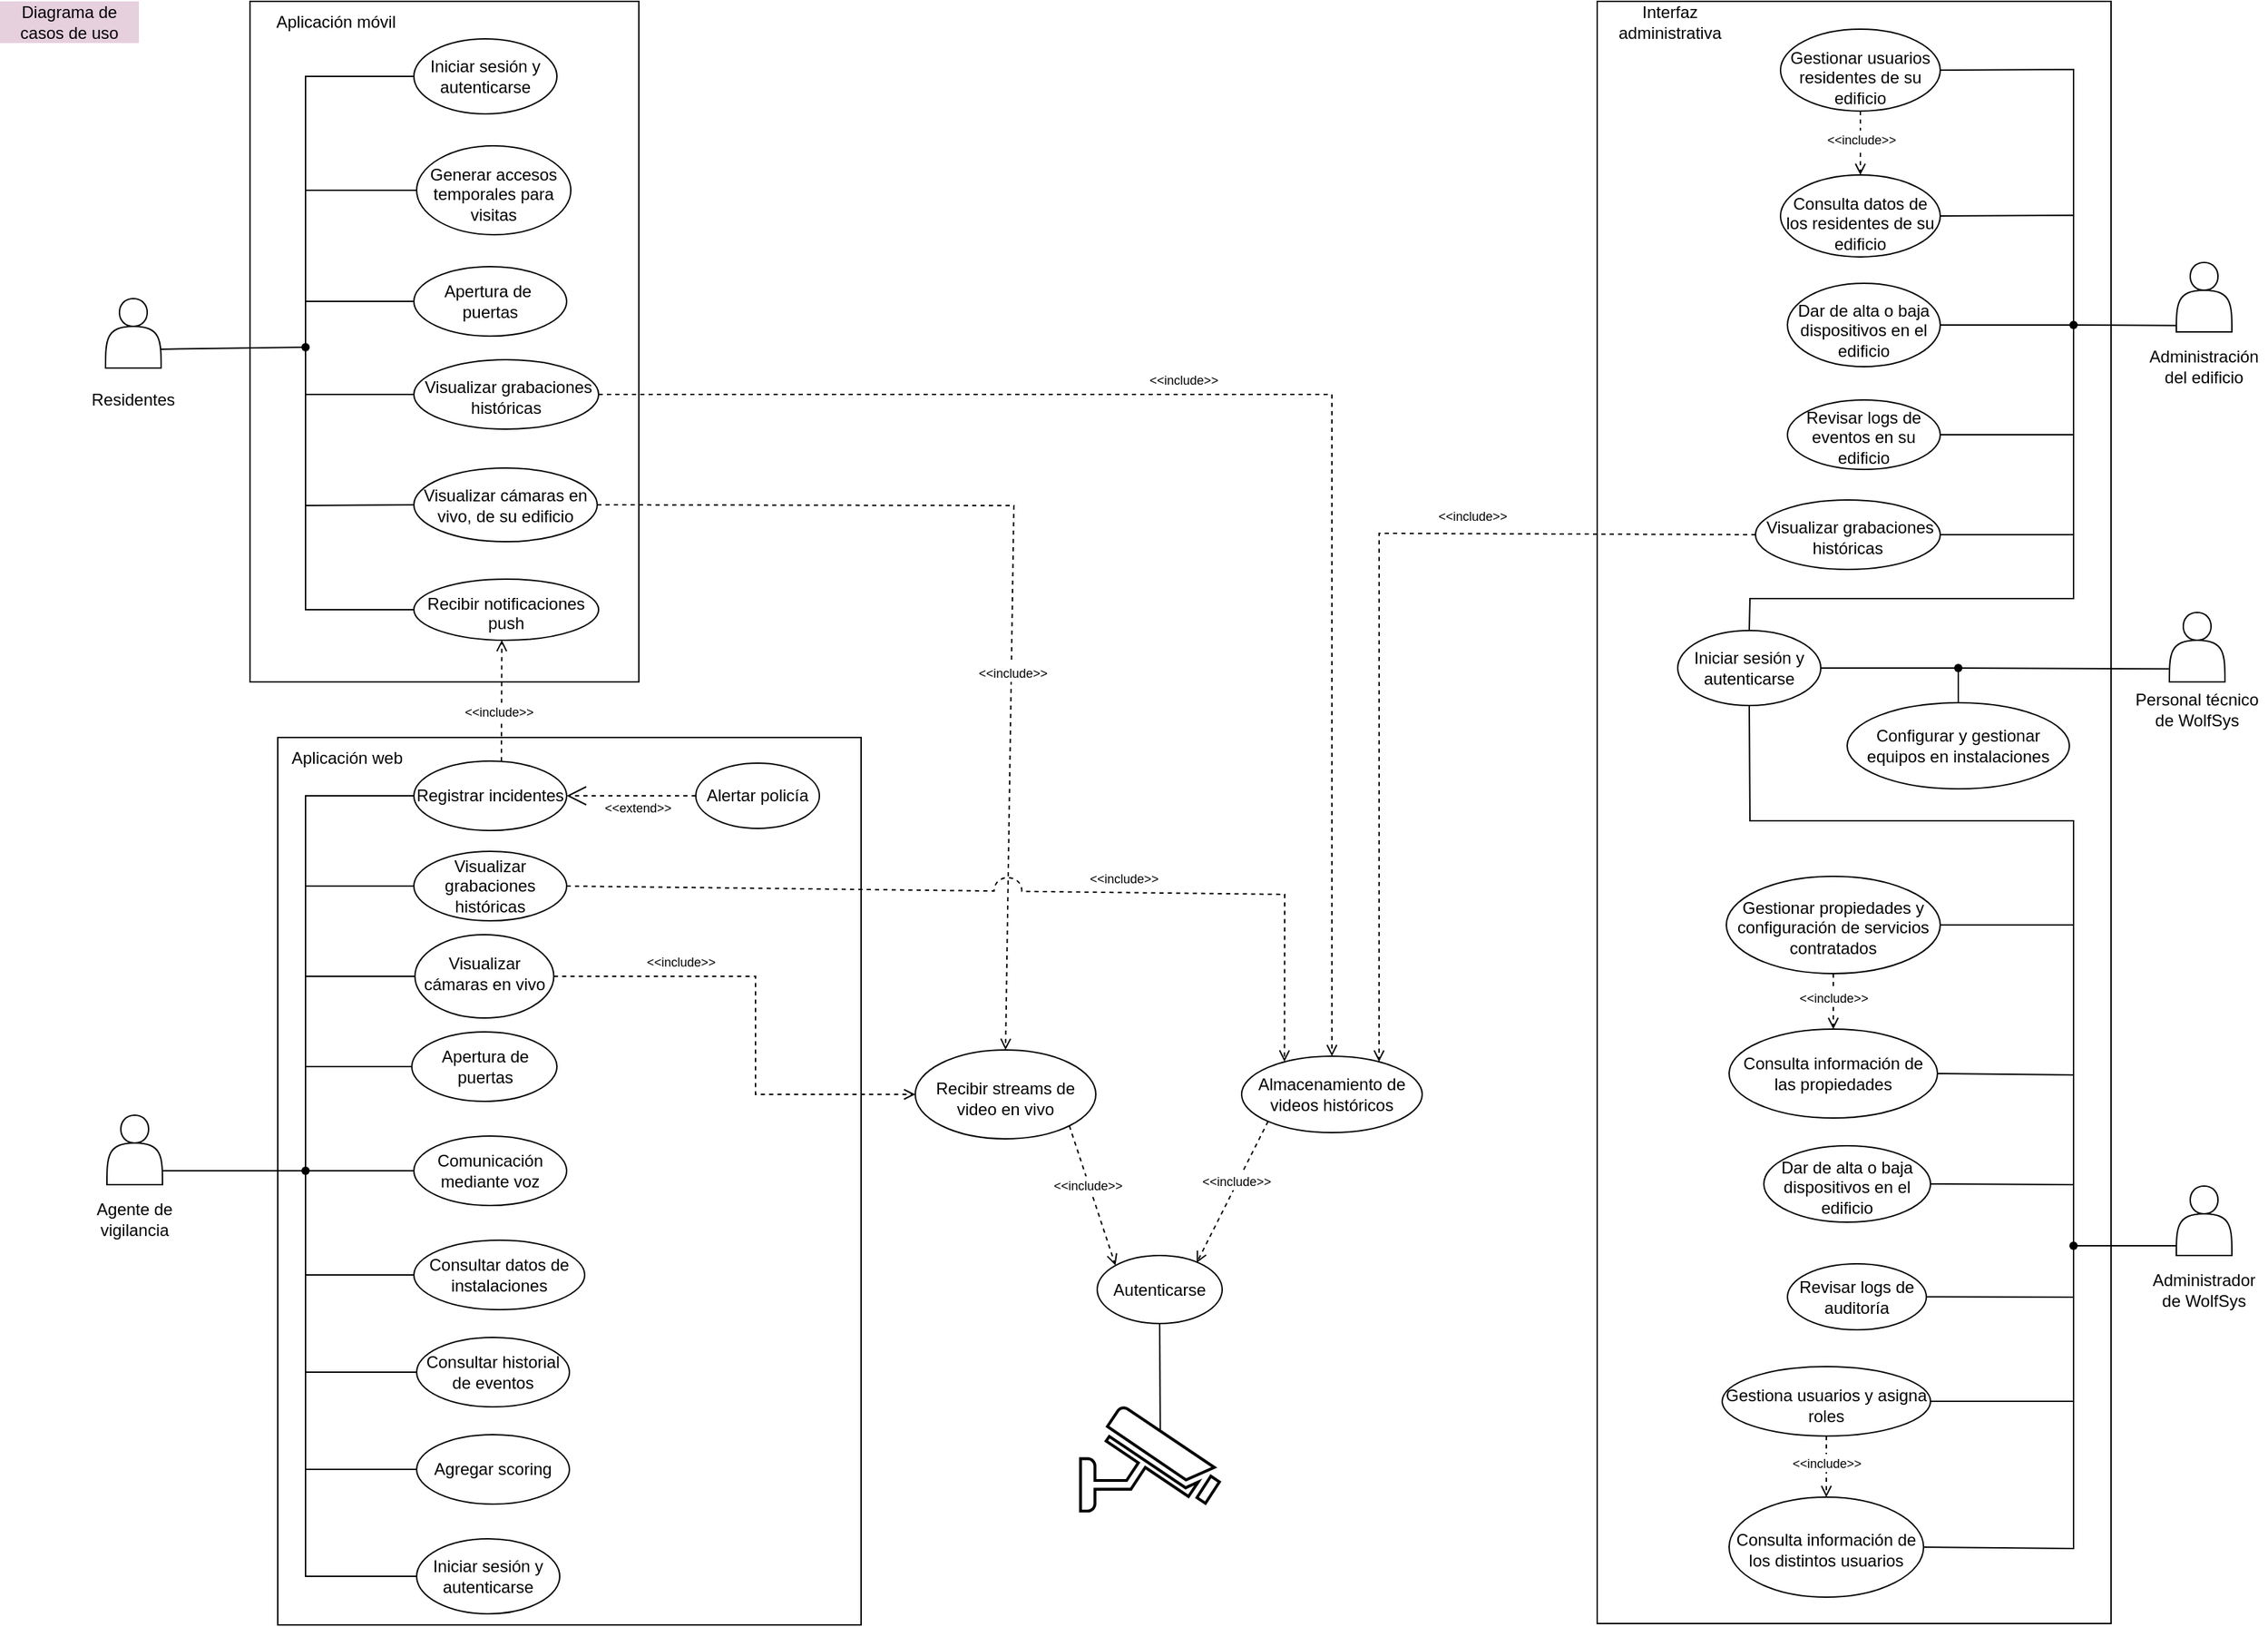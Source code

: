 <mxfile version="27.1.4">
  <diagram id="4iUrGiDWm0vwghRZuXir" name="Página-2">
    <mxGraphModel dx="1895" dy="1105" grid="1" gridSize="10" guides="1" tooltips="1" connect="1" arrows="1" fold="1" page="1" pageScale="1" pageWidth="827" pageHeight="1169" math="0" shadow="0">
      <root>
        <mxCell id="0" />
        <mxCell id="1" parent="0" />
        <mxCell id="lQxWWNtqG4bDfmxigFCw-110" value="" style="group" parent="1" vertex="1" connectable="0">
          <mxGeometry x="190" width="280" height="490" as="geometry" />
        </mxCell>
        <mxCell id="lQxWWNtqG4bDfmxigFCw-108" value="" style="rounded=0;whiteSpace=wrap;html=1;fillColor=none;" parent="lQxWWNtqG4bDfmxigFCw-110" vertex="1">
          <mxGeometry width="280" height="490" as="geometry" />
        </mxCell>
        <mxCell id="lQxWWNtqG4bDfmxigFCw-109" value="Aplicación móvil" style="text;html=1;align=center;verticalAlign=middle;whiteSpace=wrap;rounded=0;" parent="lQxWWNtqG4bDfmxigFCw-110" vertex="1">
          <mxGeometry x="6.5" width="110" height="30" as="geometry" />
        </mxCell>
        <mxCell id="lQxWWNtqG4bDfmxigFCw-114" value="" style="group" parent="1" vertex="1" connectable="0">
          <mxGeometry x="1160" width="370" height="1168" as="geometry" />
        </mxCell>
        <mxCell id="lQxWWNtqG4bDfmxigFCw-115" value="" style="rounded=0;whiteSpace=wrap;html=1;fillColor=none;" parent="lQxWWNtqG4bDfmxigFCw-114" vertex="1">
          <mxGeometry width="370" height="1168" as="geometry" />
        </mxCell>
        <mxCell id="lQxWWNtqG4bDfmxigFCw-116" value="Interfaz administrativa" style="text;html=1;align=center;verticalAlign=middle;whiteSpace=wrap;rounded=0;" parent="lQxWWNtqG4bDfmxigFCw-114" vertex="1">
          <mxGeometry width="104.68" height="30" as="geometry" />
        </mxCell>
        <mxCell id="KNWTGvwMhmIZGca2zw6_-16" value="Configurar y gestionar equipos en instalaciones" style="ellipse;whiteSpace=wrap;html=1;" parent="lQxWWNtqG4bDfmxigFCw-114" vertex="1">
          <mxGeometry x="180" y="505" width="160" height="62" as="geometry" />
        </mxCell>
        <mxCell id="HXHthZ5sKbgWvXNS_RRS-1" value="Iniciar sesión y autenticarse" style="ellipse;whiteSpace=wrap;html=1;" parent="lQxWWNtqG4bDfmxigFCw-114" vertex="1">
          <mxGeometry x="58" y="453" width="103" height="54" as="geometry" />
        </mxCell>
        <mxCell id="HXHthZ5sKbgWvXNS_RRS-4" value="" style="shape=waypoint;sketch=0;fillStyle=solid;size=6;pointerEvents=1;points=[];fillColor=none;resizable=0;rotatable=0;perimeter=centerPerimeter;snapToPoint=1;" parent="lQxWWNtqG4bDfmxigFCw-114" vertex="1">
          <mxGeometry x="250" y="470" width="20" height="20" as="geometry" />
        </mxCell>
        <mxCell id="HXHthZ5sKbgWvXNS_RRS-5" value="" style="endArrow=none;html=1;rounded=0;entryX=0.5;entryY=1.05;entryDx=0;entryDy=0;entryPerimeter=0;exitX=0.5;exitY=0;exitDx=0;exitDy=0;" parent="lQxWWNtqG4bDfmxigFCw-114" source="KNWTGvwMhmIZGca2zw6_-16" target="HXHthZ5sKbgWvXNS_RRS-4" edge="1">
          <mxGeometry width="50" height="50" relative="1" as="geometry">
            <mxPoint x="-100" y="540" as="sourcePoint" />
            <mxPoint x="-50" y="490" as="targetPoint" />
          </mxGeometry>
        </mxCell>
        <mxCell id="HXHthZ5sKbgWvXNS_RRS-6" value="" style="endArrow=none;html=1;rounded=0;entryX=0.3;entryY=0.55;entryDx=0;entryDy=0;entryPerimeter=0;exitX=1;exitY=0.5;exitDx=0;exitDy=0;" parent="lQxWWNtqG4bDfmxigFCw-114" source="HXHthZ5sKbgWvXNS_RRS-1" target="HXHthZ5sKbgWvXNS_RRS-4" edge="1">
          <mxGeometry width="50" height="50" relative="1" as="geometry">
            <mxPoint x="200" y="535" as="sourcePoint" />
            <mxPoint x="200" y="510" as="targetPoint" />
          </mxGeometry>
        </mxCell>
        <mxCell id="eDjh6nL97lz1F-s8YSqw-1" value="Diagrama de casos de uso" style="text;strokeColor=none;align=center;fillColor=#E6D0DE;html=1;verticalAlign=middle;whiteSpace=wrap;rounded=0;" parent="1" vertex="1">
          <mxGeometry x="10" width="100" height="30" as="geometry" />
        </mxCell>
        <mxCell id="KNWTGvwMhmIZGca2zw6_-7" value="&lt;div style=&quot;padding-top: 10px;&quot;&gt;&lt;font style=&quot;background-color: transparent; color: light-dark(rgb(0, 0, 0), rgb(255, 255, 255));&quot;&gt;G&lt;/font&gt;&lt;span style=&quot;background-color: transparent; color: light-dark(rgb(0, 0, 0), rgb(255, 255, 255));&quot;&gt;estionar usuarios residentes de su edificio&lt;/span&gt;&lt;/div&gt;" style="ellipse;whiteSpace=wrap;html=1;" parent="1" vertex="1">
          <mxGeometry x="1292" y="20" width="115" height="59" as="geometry" />
        </mxCell>
        <mxCell id="KNWTGvwMhmIZGca2zw6_-9" value="Dar de alta o baja dispositivos en el edificio" style="ellipse;whiteSpace=wrap;html=1;spacingTop=8;" parent="1" vertex="1">
          <mxGeometry x="1297" y="203" width="110" height="60" as="geometry" />
        </mxCell>
        <mxCell id="KNWTGvwMhmIZGca2zw6_-10" value="Revisar logs de eventos en su edificio" style="ellipse;whiteSpace=wrap;html=1;spacingTop=3;" parent="1" vertex="1">
          <mxGeometry x="1297" y="287" width="110" height="50" as="geometry" />
        </mxCell>
        <mxCell id="KNWTGvwMhmIZGca2zw6_-21" style="rounded=0;orthogonalLoop=1;jettySize=auto;html=1;entryX=0.767;entryY=1.033;entryDx=0;entryDy=0;endArrow=none;startFill=0;exitX=-0.008;exitY=0.813;exitDx=0;exitDy=0;exitPerimeter=0;entryPerimeter=0;" parent="1" source="KNWTGvwMhmIZGca2zw6_-15" target="HXHthZ5sKbgWvXNS_RRS-4" edge="1">
          <mxGeometry relative="1" as="geometry" />
        </mxCell>
        <mxCell id="jyVsmavHeeUqykLu8KDK-3" value="Apertura de&amp;nbsp;&lt;div&gt;puertas&lt;/div&gt;" style="ellipse;whiteSpace=wrap;html=1;" parent="1" vertex="1">
          <mxGeometry x="308" y="191" width="110" height="50" as="geometry" />
        </mxCell>
        <mxCell id="jyVsmavHeeUqykLu8KDK-9" value="Iniciar sesión y autenticarse" style="ellipse;whiteSpace=wrap;html=1;" parent="1" vertex="1">
          <mxGeometry x="308" y="27" width="103" height="54" as="geometry" />
        </mxCell>
        <mxCell id="dlPl0Mrd2QcQ7hibD2nx-1" value="Recibir streams de video en vivo" style="ellipse;whiteSpace=wrap;html=1;spacingTop=5;" parent="1" vertex="1">
          <mxGeometry x="669" y="755" width="130" height="64" as="geometry" />
        </mxCell>
        <mxCell id="dlPl0Mrd2QcQ7hibD2nx-2" value="Almacenamiento de videos históricos" style="ellipse;whiteSpace=wrap;html=1;" parent="1" vertex="1">
          <mxGeometry x="904" y="759.5" width="130" height="55" as="geometry" />
        </mxCell>
        <mxCell id="EDgg9b5FQJ5HNzyZv6Cs-2" value="" style="group" parent="1" vertex="1" connectable="0">
          <mxGeometry x="76" y="227" width="60" height="90" as="geometry" />
        </mxCell>
        <mxCell id="KNWTGvwMhmIZGca2zw6_-30" value="" style="shape=actor;whiteSpace=wrap;html=1;" parent="EDgg9b5FQJ5HNzyZv6Cs-2" vertex="1">
          <mxGeometry x="10" y="-13" width="40" height="50" as="geometry" />
        </mxCell>
        <mxCell id="EDgg9b5FQJ5HNzyZv6Cs-1" value="Residentes" style="text;html=1;align=center;verticalAlign=middle;whiteSpace=wrap;rounded=0;" parent="EDgg9b5FQJ5HNzyZv6Cs-2" vertex="1">
          <mxGeometry y="45" width="60" height="30" as="geometry" />
        </mxCell>
        <mxCell id="EDgg9b5FQJ5HNzyZv6Cs-6" value="" style="group" parent="1" vertex="1" connectable="0">
          <mxGeometry x="1552" y="188" width="90" height="90" as="geometry" />
        </mxCell>
        <mxCell id="UINYbhBxGCAPwCGBpaNX-1" value="" style="shape=actor;whiteSpace=wrap;html=1;" parent="EDgg9b5FQJ5HNzyZv6Cs-6" vertex="1">
          <mxGeometry x="25" width="40" height="50" as="geometry" />
        </mxCell>
        <mxCell id="EDgg9b5FQJ5HNzyZv6Cs-5" value="Administración del edificio" style="text;html=1;align=center;verticalAlign=middle;whiteSpace=wrap;rounded=0;" parent="EDgg9b5FQJ5HNzyZv6Cs-6" vertex="1">
          <mxGeometry y="60" width="90" height="30" as="geometry" />
        </mxCell>
        <mxCell id="EDgg9b5FQJ5HNzyZv6Cs-8" value="" style="group" parent="1" vertex="1" connectable="0">
          <mxGeometry x="1542" y="440" width="100" height="90" as="geometry" />
        </mxCell>
        <mxCell id="lQxWWNtqG4bDfmxigFCw-42" value="" style="group" parent="EDgg9b5FQJ5HNzyZv6Cs-8" vertex="1" connectable="0">
          <mxGeometry width="100" height="90" as="geometry" />
        </mxCell>
        <mxCell id="KNWTGvwMhmIZGca2zw6_-15" value="" style="shape=actor;whiteSpace=wrap;html=1;" parent="lQxWWNtqG4bDfmxigFCw-42" vertex="1">
          <mxGeometry x="30" width="40" height="50" as="geometry" />
        </mxCell>
        <mxCell id="EDgg9b5FQJ5HNzyZv6Cs-7" value="Personal técnico&lt;div&gt;de WolfSys&lt;/div&gt;" style="text;html=1;align=center;verticalAlign=middle;whiteSpace=wrap;rounded=0;" parent="lQxWWNtqG4bDfmxigFCw-42" vertex="1">
          <mxGeometry y="50" width="100" height="40" as="geometry" />
        </mxCell>
        <mxCell id="EDgg9b5FQJ5HNzyZv6Cs-14" value="Gestionar propiedades y configuración de servicios contratados" style="ellipse;whiteSpace=wrap;html=1;spacingTop=3;" parent="1" vertex="1">
          <mxGeometry x="1253" y="630" width="154" height="70" as="geometry" />
        </mxCell>
        <mxCell id="EDgg9b5FQJ5HNzyZv6Cs-16" value="Dar de alta o baja dispositivos en el edificio" style="ellipse;whiteSpace=wrap;html=1;spacingTop=4;" parent="1" vertex="1">
          <mxGeometry x="1280" y="824" width="120" height="55" as="geometry" />
        </mxCell>
        <mxCell id="EDgg9b5FQJ5HNzyZv6Cs-17" value="Revisar logs de auditoría" style="ellipse;whiteSpace=wrap;html=1;" parent="1" vertex="1">
          <mxGeometry x="1297" y="909" width="100" height="47.5" as="geometry" />
        </mxCell>
        <mxCell id="EDgg9b5FQJ5HNzyZv6Cs-18" value="" style="group" parent="1" vertex="1" connectable="0">
          <mxGeometry x="1552" y="853" width="90" height="90" as="geometry" />
        </mxCell>
        <mxCell id="EDgg9b5FQJ5HNzyZv6Cs-19" value="" style="shape=actor;whiteSpace=wrap;html=1;" parent="EDgg9b5FQJ5HNzyZv6Cs-18" vertex="1">
          <mxGeometry x="25" width="40" height="50" as="geometry" />
        </mxCell>
        <mxCell id="EDgg9b5FQJ5HNzyZv6Cs-20" value="Administrador de WolfSys" style="text;html=1;align=center;verticalAlign=middle;whiteSpace=wrap;rounded=0;" parent="EDgg9b5FQJ5HNzyZv6Cs-18" vertex="1">
          <mxGeometry y="60" width="90" height="30" as="geometry" />
        </mxCell>
        <mxCell id="C1ZqNo3g0uRj0quv4tJb-1" value="" style="endArrow=none;html=1;rounded=0;entryX=0.39;entryY=0.57;entryDx=0;entryDy=0;entryPerimeter=0;exitX=0.985;exitY=0.729;exitDx=0;exitDy=0;exitPerimeter=0;" parent="1" source="KNWTGvwMhmIZGca2zw6_-30" target="C1ZqNo3g0uRj0quv4tJb-5" edge="1">
          <mxGeometry width="50" height="50" relative="1" as="geometry">
            <mxPoint x="131" y="281" as="sourcePoint" />
            <mxPoint x="225" y="283" as="targetPoint" />
          </mxGeometry>
        </mxCell>
        <mxCell id="C1ZqNo3g0uRj0quv4tJb-5" value="" style="shape=waypoint;sketch=0;fillStyle=solid;size=6;pointerEvents=1;points=[];fillColor=none;resizable=0;rotatable=0;perimeter=centerPerimeter;snapToPoint=1;" parent="1" vertex="1">
          <mxGeometry x="220" y="239" width="20" height="20" as="geometry" />
        </mxCell>
        <mxCell id="C1ZqNo3g0uRj0quv4tJb-8" value="" style="endArrow=none;html=1;rounded=0;entryX=0;entryY=0.5;entryDx=0;entryDy=0;exitX=0.567;exitY=0.4;exitDx=0;exitDy=0;exitPerimeter=0;startFill=0;" parent="1" source="C1ZqNo3g0uRj0quv4tJb-5" target="lQxWWNtqG4bDfmxigFCw-40" edge="1">
          <mxGeometry width="50" height="50" relative="1" as="geometry">
            <mxPoint x="230" y="313.0" as="sourcePoint" />
            <mxPoint x="308.0" y="437.5" as="targetPoint" />
            <Array as="points">
              <mxPoint x="230" y="438" />
            </Array>
          </mxGeometry>
        </mxCell>
        <mxCell id="C1ZqNo3g0uRj0quv4tJb-9" value="" style="endArrow=none;html=1;rounded=0;exitX=0.983;exitY=0.739;exitDx=0;exitDy=0;exitPerimeter=0;entryX=0;entryY=0.5;entryDx=0;entryDy=0;startFill=0;" parent="1" source="C1ZqNo3g0uRj0quv4tJb-5" target="lQxWWNtqG4bDfmxigFCw-52" edge="1">
          <mxGeometry width="50" height="50" relative="1" as="geometry">
            <mxPoint x="230" y="313.0" as="sourcePoint" />
            <mxPoint x="308.0" y="283.0" as="targetPoint" />
            <Array as="points">
              <mxPoint x="230" y="283" />
            </Array>
          </mxGeometry>
        </mxCell>
        <mxCell id="C1ZqNo3g0uRj0quv4tJb-11" value="" style="endArrow=none;html=1;rounded=0;entryX=0;entryY=0.5;entryDx=0;entryDy=0;exitX=0.606;exitY=0.578;exitDx=0;exitDy=0;exitPerimeter=0;startFill=0;" parent="1" source="C1ZqNo3g0uRj0quv4tJb-5" target="lQxWWNtqG4bDfmxigFCw-38" edge="1">
          <mxGeometry width="50" height="50" relative="1" as="geometry">
            <mxPoint x="230" y="313.0" as="sourcePoint" />
            <mxPoint x="308.0" y="363.0" as="targetPoint" />
            <Array as="points">
              <mxPoint x="230" y="363" />
            </Array>
          </mxGeometry>
        </mxCell>
        <mxCell id="C1ZqNo3g0uRj0quv4tJb-12" value="" style="endArrow=none;html=1;rounded=0;exitX=0.578;exitY=0.417;exitDx=0;exitDy=0;exitPerimeter=0;entryX=0;entryY=0.5;entryDx=0;entryDy=0;startFill=0;" parent="1" source="C1ZqNo3g0uRj0quv4tJb-5" target="jyVsmavHeeUqykLu8KDK-3" edge="1">
          <mxGeometry width="50" height="50" relative="1" as="geometry">
            <mxPoint x="230" y="313.0" as="sourcePoint" />
            <mxPoint x="301" y="435" as="targetPoint" />
            <Array as="points">
              <mxPoint x="230" y="216" />
            </Array>
          </mxGeometry>
        </mxCell>
        <mxCell id="f7MZcF2hOfcb5W9NIZy4-7" value="Comunicación mediante voz" style="ellipse;whiteSpace=wrap;html=1;" parent="1" vertex="1">
          <mxGeometry x="308" y="817" width="110" height="50" as="geometry" />
        </mxCell>
        <mxCell id="KNWTGvwMhmIZGca2zw6_-3" value="Consultar historial de eventos" style="ellipse;whiteSpace=wrap;html=1;" parent="1" vertex="1">
          <mxGeometry x="310" y="962" width="110" height="50" as="geometry" />
        </mxCell>
        <mxCell id="lQxWWNtqG4bDfmxigFCw-9" value="" style="endArrow=none;html=1;rounded=0;exitX=0.202;exitY=0.43;exitDx=0;exitDy=0;exitPerimeter=0;entryX=0;entryY=0.5;entryDx=0;entryDy=0;startFill=0;" parent="1" source="C1ZqNo3g0uRj0quv4tJb-5" target="lQxWWNtqG4bDfmxigFCw-53" edge="1">
          <mxGeometry width="50" height="50" relative="1" as="geometry">
            <mxPoint x="230" y="294" as="sourcePoint" />
            <mxPoint x="308.0" y="136.0" as="targetPoint" />
            <Array as="points">
              <mxPoint x="230" y="136" />
            </Array>
          </mxGeometry>
        </mxCell>
        <mxCell id="lQxWWNtqG4bDfmxigFCw-13" value="" style="group" parent="1" vertex="1" connectable="0">
          <mxGeometry x="77" y="802" width="60" height="90" as="geometry" />
        </mxCell>
        <mxCell id="3rKT1oW1F4L3wXqMYrQt-2" value="" style="shape=actor;whiteSpace=wrap;html=1;" parent="lQxWWNtqG4bDfmxigFCw-13" vertex="1">
          <mxGeometry x="10" width="40" height="50" as="geometry" />
        </mxCell>
        <mxCell id="EDgg9b5FQJ5HNzyZv6Cs-3" value="Agente de&lt;div&gt;vigilancia&lt;/div&gt;" style="text;html=1;align=center;verticalAlign=middle;whiteSpace=wrap;rounded=0;" parent="lQxWWNtqG4bDfmxigFCw-13" vertex="1">
          <mxGeometry y="60" width="60" height="30" as="geometry" />
        </mxCell>
        <mxCell id="lQxWWNtqG4bDfmxigFCw-15" value="" style="endArrow=none;html=1;rounded=0;exitX=0.998;exitY=0.8;exitDx=0;exitDy=0;entryX=0.39;entryY=0.57;entryDx=0;entryDy=0;entryPerimeter=0;exitPerimeter=0;" parent="1" source="3rKT1oW1F4L3wXqMYrQt-2" target="lQxWWNtqG4bDfmxigFCw-16" edge="1">
          <mxGeometry width="50" height="50" relative="1" as="geometry">
            <mxPoint x="127" y="843" as="sourcePoint" />
            <mxPoint x="225" y="843" as="targetPoint" />
          </mxGeometry>
        </mxCell>
        <mxCell id="lQxWWNtqG4bDfmxigFCw-16" value="" style="shape=waypoint;sketch=0;fillStyle=solid;size=6;pointerEvents=1;points=[];fillColor=none;resizable=0;rotatable=0;perimeter=centerPerimeter;snapToPoint=1;" parent="1" vertex="1">
          <mxGeometry x="220" y="832" width="20" height="20" as="geometry" />
        </mxCell>
        <mxCell id="lQxWWNtqG4bDfmxigFCw-17" value="" style="endArrow=none;html=1;rounded=0;entryX=0;entryY=0.5;entryDx=0;entryDy=0;exitX=0.567;exitY=0.4;exitDx=0;exitDy=0;exitPerimeter=0;startFill=0;" parent="1" source="lQxWWNtqG4bDfmxigFCw-16" target="lQxWWNtqG4bDfmxigFCw-36" edge="1">
          <mxGeometry width="50" height="50" relative="1" as="geometry">
            <mxPoint x="230" y="873.0" as="sourcePoint" />
            <mxPoint x="308.0" y="987" as="targetPoint" />
            <Array as="points">
              <mxPoint x="230" y="1057" />
            </Array>
          </mxGeometry>
        </mxCell>
        <mxCell id="lQxWWNtqG4bDfmxigFCw-18" value="" style="endArrow=none;html=1;rounded=0;exitX=0.983;exitY=0.739;exitDx=0;exitDy=0;exitPerimeter=0;entryX=0;entryY=0.5;entryDx=0;entryDy=0;startFill=0;" parent="1" source="lQxWWNtqG4bDfmxigFCw-16" target="f7MZcF2hOfcb5W9NIZy4-7" edge="1">
          <mxGeometry width="50" height="50" relative="1" as="geometry">
            <mxPoint x="230" y="873.0" as="sourcePoint" />
            <mxPoint x="308" y="843" as="targetPoint" />
          </mxGeometry>
        </mxCell>
        <mxCell id="lQxWWNtqG4bDfmxigFCw-19" value="" style="endArrow=none;html=1;rounded=0;entryX=0;entryY=0.5;entryDx=0;entryDy=0;exitX=0.606;exitY=0.578;exitDx=0;exitDy=0;exitPerimeter=0;startFill=0;" parent="1" source="lQxWWNtqG4bDfmxigFCw-16" target="KNWTGvwMhmIZGca2zw6_-3" edge="1">
          <mxGeometry width="50" height="50" relative="1" as="geometry">
            <mxPoint x="230" y="873.0" as="sourcePoint" />
            <mxPoint x="308" y="923" as="targetPoint" />
            <Array as="points">
              <mxPoint x="230" y="987" />
            </Array>
          </mxGeometry>
        </mxCell>
        <mxCell id="lQxWWNtqG4bDfmxigFCw-20" value="" style="endArrow=none;html=1;rounded=0;exitX=0.578;exitY=0.417;exitDx=0;exitDy=0;exitPerimeter=0;entryX=0;entryY=0.5;entryDx=0;entryDy=0;startFill=0;" parent="1" source="lQxWWNtqG4bDfmxigFCw-16" target="lQxWWNtqG4bDfmxigFCw-64" edge="1">
          <mxGeometry width="50" height="50" relative="1" as="geometry">
            <mxPoint x="230" y="808.0" as="sourcePoint" />
            <mxPoint x="308.0" y="702" as="targetPoint" />
            <Array as="points">
              <mxPoint x="230" y="702" />
            </Array>
          </mxGeometry>
        </mxCell>
        <mxCell id="lQxWWNtqG4bDfmxigFCw-21" value="" style="endArrow=none;html=1;rounded=0;exitX=0.202;exitY=0.43;exitDx=0;exitDy=0;exitPerimeter=0;entryX=0;entryY=0.5;entryDx=0;entryDy=0;startFill=0;" parent="1" source="lQxWWNtqG4bDfmxigFCw-16" target="lQxWWNtqG4bDfmxigFCw-65" edge="1">
          <mxGeometry width="50" height="50" relative="1" as="geometry">
            <mxPoint x="230" y="789" as="sourcePoint" />
            <mxPoint x="308" y="637" as="targetPoint" />
            <Array as="points">
              <mxPoint x="230" y="637" />
            </Array>
          </mxGeometry>
        </mxCell>
        <mxCell id="lQxWWNtqG4bDfmxigFCw-22" value="" style="endArrow=none;html=1;rounded=0;exitX=0.762;exitY=0.121;exitDx=0;exitDy=0;exitPerimeter=0;entryX=0;entryY=0.5;entryDx=0;entryDy=0;startFill=0;" parent="1" source="lQxWWNtqG4bDfmxigFCw-16" target="lQxWWNtqG4bDfmxigFCw-33" edge="1">
          <mxGeometry width="50" height="50" relative="1" as="geometry">
            <mxPoint x="291" y="818" as="sourcePoint" />
            <mxPoint x="308" y="572" as="targetPoint" />
            <Array as="points">
              <mxPoint x="230" y="572" />
            </Array>
          </mxGeometry>
        </mxCell>
        <mxCell id="lQxWWNtqG4bDfmxigFCw-23" value="Iniciar sesión y autenticarse" style="ellipse;whiteSpace=wrap;html=1;" parent="1" vertex="1">
          <mxGeometry x="310" y="1107" width="103" height="54" as="geometry" />
        </mxCell>
        <mxCell id="lQxWWNtqG4bDfmxigFCw-30" value="" style="endArrow=none;html=1;rounded=0;entryX=0;entryY=0.5;entryDx=0;entryDy=0;exitX=0.398;exitY=0.917;exitDx=0;exitDy=0;exitPerimeter=0;startFill=0;" parent="1" source="lQxWWNtqG4bDfmxigFCw-16" target="lQxWWNtqG4bDfmxigFCw-23" edge="1">
          <mxGeometry width="50" height="50" relative="1" as="geometry">
            <mxPoint x="230" y="922" as="sourcePoint" />
            <mxPoint x="308" y="1067" as="targetPoint" />
            <Array as="points">
              <mxPoint x="230" y="1134" />
            </Array>
          </mxGeometry>
        </mxCell>
        <mxCell id="lQxWWNtqG4bDfmxigFCw-31" value="" style="endArrow=none;html=1;rounded=0;exitX=0.337;exitY=0.063;exitDx=0;exitDy=0;exitPerimeter=0;entryX=0;entryY=0.5;entryDx=0;entryDy=0;strokeColor=default;startFill=0;" parent="1" source="C1ZqNo3g0uRj0quv4tJb-5" target="jyVsmavHeeUqykLu8KDK-9" edge="1">
          <mxGeometry width="50" height="50" relative="1" as="geometry">
            <mxPoint x="230" y="163" as="sourcePoint" />
            <mxPoint x="308" y="51" as="targetPoint" />
            <Array as="points">
              <mxPoint x="230" y="54" />
            </Array>
          </mxGeometry>
        </mxCell>
        <mxCell id="lQxWWNtqG4bDfmxigFCw-32" value="Alertar policía" style="ellipse;whiteSpace=wrap;html=1;" parent="1" vertex="1">
          <mxGeometry x="511" y="548.5" width="89" height="47" as="geometry" />
        </mxCell>
        <mxCell id="lQxWWNtqG4bDfmxigFCw-33" value="Registrar incidentes" style="ellipse;whiteSpace=wrap;html=1;" parent="1" vertex="1">
          <mxGeometry x="308" y="547" width="110" height="50" as="geometry" />
        </mxCell>
        <mxCell id="lQxWWNtqG4bDfmxigFCw-34" value="&amp;lt;&amp;lt;extend&amp;gt;&amp;gt;" style="endArrow=open;endSize=12;dashed=1;html=1;rounded=0;exitX=0;exitY=0.5;exitDx=0;exitDy=0;entryX=1;entryY=0.5;entryDx=0;entryDy=0;fontSize=9;" parent="1" source="lQxWWNtqG4bDfmxigFCw-32" target="lQxWWNtqG4bDfmxigFCw-33" edge="1">
          <mxGeometry x="-0.097" y="9" width="160" relative="1" as="geometry">
            <mxPoint x="633" y="200" as="sourcePoint" />
            <mxPoint x="737" y="67" as="targetPoint" />
            <mxPoint as="offset" />
          </mxGeometry>
        </mxCell>
        <mxCell id="lQxWWNtqG4bDfmxigFCw-36" value="Agregar scoring" style="ellipse;whiteSpace=wrap;html=1;" parent="1" vertex="1">
          <mxGeometry x="310" y="1032" width="110" height="50" as="geometry" />
        </mxCell>
        <mxCell id="lQxWWNtqG4bDfmxigFCw-38" value="Visualizar cámaras en vivo, de su edificio" style="ellipse;whiteSpace=wrap;html=1;" parent="1" vertex="1">
          <mxGeometry x="308" y="336" width="132" height="53" as="geometry" />
        </mxCell>
        <mxCell id="lQxWWNtqG4bDfmxigFCw-40" value="&lt;div style=&quot;padding-top: 5px;&quot;&gt;&lt;span style=&quot;background-color: transparent; color: light-dark(rgb(0, 0, 0), rgb(255, 255, 255));&quot;&gt;Recibir notificaciones push&lt;/span&gt;&lt;/div&gt;" style="ellipse;whiteSpace=wrap;html=1;" parent="1" vertex="1">
          <mxGeometry x="308" y="416" width="133" height="44" as="geometry" />
        </mxCell>
        <mxCell id="lQxWWNtqG4bDfmxigFCw-41" style="rounded=0;orthogonalLoop=1;jettySize=auto;html=1;entryX=0.476;entryY=0.996;entryDx=0;entryDy=0;entryPerimeter=0;exitX=0.573;exitY=0.003;exitDx=0;exitDy=0;exitPerimeter=0;endArrow=open;startFill=0;endFill=0;dashed=1;" parent="1" source="lQxWWNtqG4bDfmxigFCw-33" target="lQxWWNtqG4bDfmxigFCw-40" edge="1">
          <mxGeometry relative="1" as="geometry">
            <mxPoint x="371" y="551" as="sourcePoint" />
          </mxGeometry>
        </mxCell>
        <mxCell id="lQxWWNtqG4bDfmxigFCw-43" value="&lt;font style=&quot;font-size: 9px;&quot;&gt;&amp;lt;&amp;lt;include&amp;gt;&amp;gt;&lt;/font&gt;" style="edgeLabel;html=1;align=center;verticalAlign=middle;resizable=0;points=[];" parent="lQxWWNtqG4bDfmxigFCw-41" vertex="1" connectable="0">
          <mxGeometry x="0.02" relative="1" as="geometry">
            <mxPoint x="-2" y="8" as="offset" />
          </mxGeometry>
        </mxCell>
        <mxCell id="lQxWWNtqG4bDfmxigFCw-49" style="rounded=0;orthogonalLoop=1;jettySize=auto;html=1;exitX=1;exitY=1;exitDx=0;exitDy=0;endArrow=open;startFill=0;endFill=0;dashed=1;entryX=0;entryY=0;entryDx=0;entryDy=0;" parent="1" source="dlPl0Mrd2QcQ7hibD2nx-1" target="lQxWWNtqG4bDfmxigFCw-45" edge="1">
          <mxGeometry relative="1" as="geometry">
            <mxPoint x="574" y="658" as="sourcePoint" />
            <mxPoint x="849" y="682" as="targetPoint" />
          </mxGeometry>
        </mxCell>
        <mxCell id="lQxWWNtqG4bDfmxigFCw-50" value="&lt;font style=&quot;font-size: 9px;&quot;&gt;&amp;lt;&amp;lt;include&amp;gt;&amp;gt;&lt;/font&gt;" style="edgeLabel;html=1;align=center;verticalAlign=middle;resizable=0;points=[];" parent="lQxWWNtqG4bDfmxigFCw-49" vertex="1" connectable="0">
          <mxGeometry x="0.02" relative="1" as="geometry">
            <mxPoint x="-4" y="-9" as="offset" />
          </mxGeometry>
        </mxCell>
        <mxCell id="lQxWWNtqG4bDfmxigFCw-52" value="&amp;nbsp;Visualizar grabaciones históricas" style="ellipse;whiteSpace=wrap;html=1;spacingTop=3;" parent="1" vertex="1">
          <mxGeometry x="308" y="258" width="133" height="50" as="geometry" />
        </mxCell>
        <mxCell id="lQxWWNtqG4bDfmxigFCw-53" value="Generar accesos temporales para visitas" style="ellipse;whiteSpace=wrap;html=1;spacingTop=5;" parent="1" vertex="1">
          <mxGeometry x="310" y="104" width="111" height="64" as="geometry" />
        </mxCell>
        <mxCell id="lQxWWNtqG4bDfmxigFCw-56" style="rounded=0;orthogonalLoop=1;jettySize=auto;html=1;exitX=0;exitY=1;exitDx=0;exitDy=0;endArrow=open;startFill=0;endFill=0;dashed=1;entryX=0.796;entryY=0.108;entryDx=0;entryDy=0;entryPerimeter=0;" parent="1" source="dlPl0Mrd2QcQ7hibD2nx-2" target="lQxWWNtqG4bDfmxigFCw-45" edge="1">
          <mxGeometry relative="1" as="geometry">
            <mxPoint x="794" y="812" as="sourcePoint" />
            <mxPoint x="826" y="829" as="targetPoint" />
          </mxGeometry>
        </mxCell>
        <mxCell id="lQxWWNtqG4bDfmxigFCw-57" value="&lt;font style=&quot;font-size: 9px;&quot;&gt;&amp;lt;&amp;lt;include&amp;gt;&amp;gt;&lt;/font&gt;" style="edgeLabel;html=1;align=center;verticalAlign=middle;resizable=0;points=[];" parent="lQxWWNtqG4bDfmxigFCw-56" vertex="1" connectable="0">
          <mxGeometry x="0.02" relative="1" as="geometry">
            <mxPoint x="3" y="-9" as="offset" />
          </mxGeometry>
        </mxCell>
        <mxCell id="lQxWWNtqG4bDfmxigFCw-45" value="Autenticarse" style="ellipse;whiteSpace=wrap;html=1;spacingTop=0;" parent="1" vertex="1">
          <mxGeometry x="800" y="903" width="90" height="49" as="geometry" />
        </mxCell>
        <mxCell id="lQxWWNtqG4bDfmxigFCw-58" value="Consultar datos de instalaciones" style="ellipse;whiteSpace=wrap;html=1;" parent="1" vertex="1">
          <mxGeometry x="308" y="892" width="123" height="50" as="geometry" />
        </mxCell>
        <mxCell id="lQxWWNtqG4bDfmxigFCw-59" value="Apertura de puertas" style="ellipse;whiteSpace=wrap;html=1;" parent="1" vertex="1">
          <mxGeometry x="306.5" y="742" width="104.5" height="50" as="geometry" />
        </mxCell>
        <mxCell id="lQxWWNtqG4bDfmxigFCw-60" value="" style="endArrow=none;html=1;rounded=0;exitX=0.257;exitY=0.429;exitDx=0;exitDy=0;exitPerimeter=0;entryX=0;entryY=0.5;entryDx=0;entryDy=0;startFill=0;" parent="1" source="lQxWWNtqG4bDfmxigFCw-16" target="lQxWWNtqG4bDfmxigFCw-59" edge="1">
          <mxGeometry width="50" height="50" relative="1" as="geometry">
            <mxPoint x="271" y="862" as="sourcePoint" />
            <mxPoint x="349" y="722" as="targetPoint" />
            <Array as="points">
              <mxPoint x="230" y="767" />
            </Array>
          </mxGeometry>
        </mxCell>
        <mxCell id="lQxWWNtqG4bDfmxigFCw-61" value="" style="endArrow=none;html=1;rounded=0;exitX=0.357;exitY=0.533;exitDx=0;exitDy=0;exitPerimeter=0;entryX=0;entryY=0.5;entryDx=0;entryDy=0;startFill=0;" parent="1" source="lQxWWNtqG4bDfmxigFCw-16" target="lQxWWNtqG4bDfmxigFCw-58" edge="1">
          <mxGeometry width="50" height="50" relative="1" as="geometry">
            <mxPoint x="221" y="1032" as="sourcePoint" />
            <mxPoint x="299" y="892" as="targetPoint" />
            <Array as="points">
              <mxPoint x="230" y="917" />
            </Array>
          </mxGeometry>
        </mxCell>
        <mxCell id="lQxWWNtqG4bDfmxigFCw-62" style="rounded=0;orthogonalLoop=1;jettySize=auto;html=1;entryX=0;entryY=0.5;entryDx=0;entryDy=0;exitX=1;exitY=0.5;exitDx=0;exitDy=0;endArrow=open;startFill=0;endFill=0;dashed=1;" parent="1" source="lQxWWNtqG4bDfmxigFCw-64" target="dlPl0Mrd2QcQ7hibD2nx-1" edge="1">
          <mxGeometry relative="1" as="geometry">
            <mxPoint x="471" y="687" as="sourcePoint" />
            <mxPoint x="494" y="592" as="targetPoint" />
            <Array as="points">
              <mxPoint x="554" y="702" />
              <mxPoint x="554" y="787" />
            </Array>
          </mxGeometry>
        </mxCell>
        <mxCell id="lQxWWNtqG4bDfmxigFCw-63" value="&lt;font style=&quot;font-size: 9px;&quot;&gt;&amp;lt;&amp;lt;include&amp;gt;&amp;gt;&lt;/font&gt;" style="edgeLabel;html=1;align=center;verticalAlign=middle;resizable=0;points=[];" parent="lQxWWNtqG4bDfmxigFCw-62" vertex="1" connectable="0">
          <mxGeometry x="0.02" relative="1" as="geometry">
            <mxPoint x="-54" y="-42" as="offset" />
          </mxGeometry>
        </mxCell>
        <mxCell id="lQxWWNtqG4bDfmxigFCw-64" value="Visualizar cámaras en vivo" style="ellipse;whiteSpace=wrap;html=1;spacingTop=-4;" parent="1" vertex="1">
          <mxGeometry x="308.75" y="672" width="100" height="60" as="geometry" />
        </mxCell>
        <mxCell id="lQxWWNtqG4bDfmxigFCw-65" value="Visualizar grabaciones históricas" style="ellipse;whiteSpace=wrap;html=1;" parent="1" vertex="1">
          <mxGeometry x="308" y="612" width="110" height="50" as="geometry" />
        </mxCell>
        <mxCell id="lQxWWNtqG4bDfmxigFCw-66" style="rounded=0;orthogonalLoop=1;jettySize=auto;html=1;entryX=0.5;entryY=0;entryDx=0;entryDy=0;exitX=1;exitY=0.5;exitDx=0;exitDy=0;endArrow=open;startFill=0;endFill=0;dashed=1;" parent="1" source="lQxWWNtqG4bDfmxigFCw-38" target="dlPl0Mrd2QcQ7hibD2nx-1" edge="1">
          <mxGeometry relative="1" as="geometry">
            <mxPoint x="524" y="668" as="sourcePoint" />
            <mxPoint x="524" y="562" as="targetPoint" />
            <Array as="points">
              <mxPoint x="740" y="363" />
            </Array>
          </mxGeometry>
        </mxCell>
        <mxCell id="lQxWWNtqG4bDfmxigFCw-67" value="&lt;font style=&quot;font-size: 9px;&quot;&gt;&amp;lt;&amp;lt;include&amp;gt;&amp;gt;&lt;/font&gt;" style="edgeLabel;html=1;align=center;verticalAlign=middle;resizable=0;points=[];" parent="lQxWWNtqG4bDfmxigFCw-66" vertex="1" connectable="0">
          <mxGeometry x="0.02" relative="1" as="geometry">
            <mxPoint y="67" as="offset" />
          </mxGeometry>
        </mxCell>
        <mxCell id="lQxWWNtqG4bDfmxigFCw-68" style="rounded=0;orthogonalLoop=1;jettySize=auto;html=1;entryX=0.237;entryY=0.071;entryDx=0;entryDy=0;exitX=1;exitY=0.5;exitDx=0;exitDy=0;endArrow=open;startFill=0;endFill=0;dashed=1;jumpStyle=arc;jumpSize=20;entryPerimeter=0;" parent="1" source="lQxWWNtqG4bDfmxigFCw-65" target="dlPl0Mrd2QcQ7hibD2nx-2" edge="1">
          <mxGeometry relative="1" as="geometry">
            <mxPoint x="487" y="687" as="sourcePoint" />
            <mxPoint x="684" y="722" as="targetPoint" />
            <Array as="points">
              <mxPoint x="935" y="643" />
            </Array>
          </mxGeometry>
        </mxCell>
        <mxCell id="lQxWWNtqG4bDfmxigFCw-69" value="&lt;font style=&quot;font-size: 9px;&quot;&gt;&amp;lt;&amp;lt;include&amp;gt;&amp;gt;&lt;/font&gt;" style="edgeLabel;html=1;align=center;verticalAlign=middle;resizable=0;points=[];" parent="lQxWWNtqG4bDfmxigFCw-68" vertex="1" connectable="0">
          <mxGeometry x="0.02" relative="1" as="geometry">
            <mxPoint x="76" y="-10" as="offset" />
          </mxGeometry>
        </mxCell>
        <mxCell id="lQxWWNtqG4bDfmxigFCw-70" style="rounded=0;orthogonalLoop=1;jettySize=auto;html=1;entryX=0.5;entryY=0;entryDx=0;entryDy=0;exitX=1;exitY=0.5;exitDx=0;exitDy=0;endArrow=open;startFill=0;endFill=0;dashed=1;" parent="1" source="lQxWWNtqG4bDfmxigFCw-52" target="dlPl0Mrd2QcQ7hibD2nx-2" edge="1">
          <mxGeometry relative="1" as="geometry">
            <mxPoint x="768.5" y="372" as="sourcePoint" />
            <mxPoint x="999.5" y="733" as="targetPoint" />
            <Array as="points">
              <mxPoint x="969" y="283" />
            </Array>
          </mxGeometry>
        </mxCell>
        <mxCell id="lQxWWNtqG4bDfmxigFCw-71" value="&lt;font style=&quot;font-size: 9px;&quot;&gt;&amp;lt;&amp;lt;include&amp;gt;&amp;gt;&lt;/font&gt;" style="edgeLabel;html=1;align=center;verticalAlign=middle;resizable=0;points=[];" parent="lQxWWNtqG4bDfmxigFCw-70" vertex="1" connectable="0">
          <mxGeometry x="0.02" relative="1" as="geometry">
            <mxPoint x="-92" y="-11" as="offset" />
          </mxGeometry>
        </mxCell>
        <mxCell id="lQxWWNtqG4bDfmxigFCw-74" value="" style="endArrow=none;html=1;rounded=0;entryX=0.39;entryY=0.57;entryDx=0;entryDy=0;entryPerimeter=0;exitX=-0.009;exitY=0.861;exitDx=0;exitDy=0;exitPerimeter=0;" parent="1" source="EDgg9b5FQJ5HNzyZv6Cs-19" target="lQxWWNtqG4bDfmxigFCw-75" edge="1">
          <mxGeometry width="50" height="50" relative="1" as="geometry">
            <mxPoint x="1543" y="894" as="sourcePoint" />
            <mxPoint x="1167" y="919" as="targetPoint" />
          </mxGeometry>
        </mxCell>
        <mxCell id="lQxWWNtqG4bDfmxigFCw-75" value="" style="shape=waypoint;sketch=0;fillStyle=solid;size=6;pointerEvents=1;points=[];fillColor=none;resizable=0;rotatable=0;perimeter=centerPerimeter;snapToPoint=1;" parent="1" vertex="1">
          <mxGeometry x="1493" y="886" width="20" height="20" as="geometry" />
        </mxCell>
        <mxCell id="lQxWWNtqG4bDfmxigFCw-76" value="" style="endArrow=none;html=1;rounded=0;entryX=1;entryY=0.5;entryDx=0;entryDy=0;exitX=0.567;exitY=0.4;exitDx=0;exitDy=0;exitPerimeter=0;startFill=0;" parent="1" source="lQxWWNtqG4bDfmxigFCw-75" target="lQxWWNtqG4bDfmxigFCw-89" edge="1">
          <mxGeometry width="50" height="50" relative="1" as="geometry">
            <mxPoint x="1172" y="949" as="sourcePoint" />
            <mxPoint x="1250.0" y="1074" as="targetPoint" />
            <Array as="points">
              <mxPoint x="1503" y="1114" />
            </Array>
          </mxGeometry>
        </mxCell>
        <mxCell id="lQxWWNtqG4bDfmxigFCw-77" value="" style="endArrow=none;html=1;rounded=0;exitX=0.983;exitY=0.739;exitDx=0;exitDy=0;exitPerimeter=0;entryX=1;entryY=0.5;entryDx=0;entryDy=0;startFill=0;" parent="1" source="lQxWWNtqG4bDfmxigFCw-75" target="EDgg9b5FQJ5HNzyZv6Cs-17" edge="1">
          <mxGeometry width="50" height="50" relative="1" as="geometry">
            <mxPoint x="1172" y="949" as="sourcePoint" />
            <mxPoint x="1251.0" y="919.5" as="targetPoint" />
            <Array as="points">
              <mxPoint x="1503" y="933" />
            </Array>
          </mxGeometry>
        </mxCell>
        <mxCell id="lQxWWNtqG4bDfmxigFCw-78" value="" style="endArrow=none;html=1;rounded=0;entryX=1;entryY=0.5;entryDx=0;entryDy=0;exitX=0.606;exitY=0.578;exitDx=0;exitDy=0;exitPerimeter=0;startFill=0;" parent="1" source="lQxWWNtqG4bDfmxigFCw-75" target="lQxWWNtqG4bDfmxigFCw-88" edge="1">
          <mxGeometry width="50" height="50" relative="1" as="geometry">
            <mxPoint x="1172" y="949" as="sourcePoint" />
            <mxPoint x="1250.0" y="998.5" as="targetPoint" />
            <Array as="points">
              <mxPoint x="1503" y="1008" />
            </Array>
          </mxGeometry>
        </mxCell>
        <mxCell id="lQxWWNtqG4bDfmxigFCw-79" value="" style="endArrow=none;html=1;rounded=0;exitX=0.578;exitY=0.417;exitDx=0;exitDy=0;exitPerimeter=0;entryX=1;entryY=0.5;entryDx=0;entryDy=0;startFill=0;" parent="1" source="lQxWWNtqG4bDfmxigFCw-75" target="EDgg9b5FQJ5HNzyZv6Cs-16" edge="1">
          <mxGeometry width="50" height="50" relative="1" as="geometry">
            <mxPoint x="1172" y="949" as="sourcePoint" />
            <mxPoint x="1254.0" y="852.0" as="targetPoint" />
            <Array as="points">
              <mxPoint x="1503" y="852" />
            </Array>
          </mxGeometry>
        </mxCell>
        <mxCell id="lQxWWNtqG4bDfmxigFCw-80" value="" style="endArrow=none;html=1;rounded=0;exitX=0.202;exitY=0.43;exitDx=0;exitDy=0;exitPerimeter=0;entryX=1;entryY=0.5;entryDx=0;entryDy=0;startFill=0;" parent="1" source="lQxWWNtqG4bDfmxigFCw-75" target="lQxWWNtqG4bDfmxigFCw-85" edge="1">
          <mxGeometry width="50" height="50" relative="1" as="geometry">
            <mxPoint x="1172" y="930" as="sourcePoint" />
            <mxPoint x="1250.0" y="772" as="targetPoint" />
            <Array as="points">
              <mxPoint x="1503" y="773" />
            </Array>
          </mxGeometry>
        </mxCell>
        <mxCell id="lQxWWNtqG4bDfmxigFCw-81" value="" style="endArrow=none;html=1;rounded=0;exitX=0.337;exitY=0.063;exitDx=0;exitDy=0;exitPerimeter=0;entryX=1;entryY=0.5;entryDx=0;entryDy=0;strokeColor=default;startFill=0;" parent="1" source="lQxWWNtqG4bDfmxigFCw-75" target="EDgg9b5FQJ5HNzyZv6Cs-14" edge="1">
          <mxGeometry width="50" height="50" relative="1" as="geometry">
            <mxPoint x="1172" y="808" as="sourcePoint" />
            <mxPoint x="1250.0" y="699" as="targetPoint" />
            <Array as="points">
              <mxPoint x="1503" y="665" />
            </Array>
          </mxGeometry>
        </mxCell>
        <mxCell id="lQxWWNtqG4bDfmxigFCw-85" value="Consulta información de las propiedades" style="ellipse;whiteSpace=wrap;html=1;spacingTop=0;" parent="1" vertex="1">
          <mxGeometry x="1255" y="740" width="150" height="64" as="geometry" />
        </mxCell>
        <mxCell id="lQxWWNtqG4bDfmxigFCw-86" style="rounded=0;orthogonalLoop=1;jettySize=auto;html=1;entryX=0.5;entryY=0;entryDx=0;entryDy=0;exitX=0.5;exitY=1;exitDx=0;exitDy=0;endArrow=open;startFill=0;endFill=0;dashed=1;" parent="1" source="EDgg9b5FQJ5HNzyZv6Cs-14" target="lQxWWNtqG4bDfmxigFCw-85" edge="1">
          <mxGeometry relative="1" as="geometry">
            <mxPoint x="1389" y="758.5" as="sourcePoint" />
            <mxPoint x="1389" y="684.5" as="targetPoint" />
          </mxGeometry>
        </mxCell>
        <mxCell id="lQxWWNtqG4bDfmxigFCw-87" value="&lt;font style=&quot;font-size: 9px;&quot;&gt;&amp;lt;&amp;lt;include&amp;gt;&amp;gt;&lt;/font&gt;" style="edgeLabel;html=1;align=center;verticalAlign=middle;resizable=0;points=[];" parent="lQxWWNtqG4bDfmxigFCw-86" vertex="1" connectable="0">
          <mxGeometry x="0.02" relative="1" as="geometry">
            <mxPoint y="-4" as="offset" />
          </mxGeometry>
        </mxCell>
        <mxCell id="lQxWWNtqG4bDfmxigFCw-88" value="Gestiona usuarios y asigna roles" style="ellipse;whiteSpace=wrap;html=1;spacingTop=6;" parent="1" vertex="1">
          <mxGeometry x="1250" y="983" width="150" height="50" as="geometry" />
        </mxCell>
        <mxCell id="lQxWWNtqG4bDfmxigFCw-89" value="Consulta información de los distintos usuarios" style="ellipse;whiteSpace=wrap;html=1;spacingTop=3;" parent="1" vertex="1">
          <mxGeometry x="1255" y="1077" width="140" height="72" as="geometry" />
        </mxCell>
        <mxCell id="lQxWWNtqG4bDfmxigFCw-90" style="rounded=0;orthogonalLoop=1;jettySize=auto;html=1;entryX=0.5;entryY=0;entryDx=0;entryDy=0;exitX=0.5;exitY=1;exitDx=0;exitDy=0;endArrow=open;startFill=0;endFill=0;dashed=1;" parent="1" source="lQxWWNtqG4bDfmxigFCw-88" target="lQxWWNtqG4bDfmxigFCw-89" edge="1">
          <mxGeometry relative="1" as="geometry">
            <mxPoint x="1402.88" y="1033" as="sourcePoint" />
            <mxPoint x="1401.88" y="1095" as="targetPoint" />
          </mxGeometry>
        </mxCell>
        <mxCell id="lQxWWNtqG4bDfmxigFCw-91" value="&lt;font style=&quot;font-size: 9px;&quot;&gt;&amp;lt;&amp;lt;include&amp;gt;&amp;gt;&lt;/font&gt;" style="edgeLabel;html=1;align=center;verticalAlign=middle;resizable=0;points=[];" parent="lQxWWNtqG4bDfmxigFCw-90" vertex="1" connectable="0">
          <mxGeometry x="0.02" relative="1" as="geometry">
            <mxPoint y="-4" as="offset" />
          </mxGeometry>
        </mxCell>
        <mxCell id="lQxWWNtqG4bDfmxigFCw-93" value="&lt;div style=&quot;padding-top: 10px;&quot;&gt;Consulta datos de los residentes de su edificio&lt;/div&gt;" style="ellipse;whiteSpace=wrap;html=1;" parent="1" vertex="1">
          <mxGeometry x="1292" y="125" width="115" height="59" as="geometry" />
        </mxCell>
        <mxCell id="lQxWWNtqG4bDfmxigFCw-95" style="rounded=0;orthogonalLoop=1;jettySize=auto;html=1;entryX=0.5;entryY=0;entryDx=0;entryDy=0;exitX=0.5;exitY=1;exitDx=0;exitDy=0;endArrow=open;startFill=0;endFill=0;dashed=1;" parent="1" source="KNWTGvwMhmIZGca2zw6_-7" target="lQxWWNtqG4bDfmxigFCw-93" edge="1">
          <mxGeometry relative="1" as="geometry">
            <mxPoint x="1430" y="179" as="sourcePoint" />
            <mxPoint x="1430" y="228" as="targetPoint" />
          </mxGeometry>
        </mxCell>
        <mxCell id="lQxWWNtqG4bDfmxigFCw-96" value="&lt;font style=&quot;font-size: 9px;&quot;&gt;&amp;lt;&amp;lt;include&amp;gt;&amp;gt;&lt;/font&gt;" style="edgeLabel;html=1;align=center;verticalAlign=middle;resizable=0;points=[];" parent="lQxWWNtqG4bDfmxigFCw-95" vertex="1" connectable="0">
          <mxGeometry x="0.02" relative="1" as="geometry">
            <mxPoint y="-4" as="offset" />
          </mxGeometry>
        </mxCell>
        <mxCell id="lQxWWNtqG4bDfmxigFCw-97" value="&amp;nbsp;Visualizar grabaciones históricas" style="ellipse;whiteSpace=wrap;html=1;spacingTop=3;" parent="1" vertex="1">
          <mxGeometry x="1274" y="359" width="133" height="50" as="geometry" />
        </mxCell>
        <mxCell id="lQxWWNtqG4bDfmxigFCw-98" value="" style="shape=waypoint;sketch=0;fillStyle=solid;size=6;pointerEvents=1;points=[];fillColor=none;resizable=0;rotatable=0;perimeter=centerPerimeter;snapToPoint=1;" parent="1" vertex="1">
          <mxGeometry x="1493" y="223" width="20" height="20" as="geometry" />
        </mxCell>
        <mxCell id="lQxWWNtqG4bDfmxigFCw-99" value="" style="endArrow=none;html=1;rounded=0;entryX=0.094;entryY=0.541;entryDx=0;entryDy=0;entryPerimeter=0;exitX=1;exitY=0.5;exitDx=0;exitDy=0;" parent="1" source="KNWTGvwMhmIZGca2zw6_-9" target="lQxWWNtqG4bDfmxigFCw-98" edge="1">
          <mxGeometry width="50" height="50" relative="1" as="geometry">
            <mxPoint x="1390" y="270" as="sourcePoint" />
            <mxPoint x="1440" y="220" as="targetPoint" />
          </mxGeometry>
        </mxCell>
        <mxCell id="lQxWWNtqG4bDfmxigFCw-100" value="" style="endArrow=none;html=1;rounded=0;entryX=0.385;entryY=0.891;entryDx=0;entryDy=0;entryPerimeter=0;exitX=-0.003;exitY=0.908;exitDx=0;exitDy=0;exitPerimeter=0;" parent="1" source="UINYbhBxGCAPwCGBpaNX-1" target="lQxWWNtqG4bDfmxigFCw-98" edge="1">
          <mxGeometry width="50" height="50" relative="1" as="geometry">
            <mxPoint x="1400" y="300" as="sourcePoint" />
            <mxPoint x="1450" y="250" as="targetPoint" />
          </mxGeometry>
        </mxCell>
        <mxCell id="lQxWWNtqG4bDfmxigFCw-102" value="" style="endArrow=none;html=1;rounded=0;exitX=0.629;exitY=0.658;exitDx=0;exitDy=0;exitPerimeter=0;entryX=1;entryY=0.5;entryDx=0;entryDy=0;startFill=0;" parent="1" source="lQxWWNtqG4bDfmxigFCw-98" target="KNWTGvwMhmIZGca2zw6_-10" edge="1">
          <mxGeometry width="50" height="50" relative="1" as="geometry">
            <mxPoint x="1503" y="234" as="sourcePoint" />
            <mxPoint x="1397" y="271" as="targetPoint" />
            <Array as="points">
              <mxPoint x="1503" y="312" />
            </Array>
          </mxGeometry>
        </mxCell>
        <mxCell id="lQxWWNtqG4bDfmxigFCw-103" value="" style="endArrow=none;html=1;rounded=0;entryX=1;entryY=0.5;entryDx=0;entryDy=0;exitX=0.608;exitY=0.721;exitDx=0;exitDy=0;exitPerimeter=0;startFill=0;" parent="1" source="lQxWWNtqG4bDfmxigFCw-98" target="lQxWWNtqG4bDfmxigFCw-97" edge="1">
          <mxGeometry width="50" height="50" relative="1" as="geometry">
            <mxPoint x="1503" y="234" as="sourcePoint" />
            <mxPoint x="1400" y="346" as="targetPoint" />
            <Array as="points">
              <mxPoint x="1503" y="384" />
            </Array>
          </mxGeometry>
        </mxCell>
        <mxCell id="lQxWWNtqG4bDfmxigFCw-104" value="" style="endArrow=none;html=1;rounded=0;exitX=0.629;exitY=0.408;exitDx=0;exitDy=0;exitPerimeter=0;entryX=1;entryY=0.5;entryDx=0;entryDy=0;startFill=0;" parent="1" source="lQxWWNtqG4bDfmxigFCw-98" target="lQxWWNtqG4bDfmxigFCw-93" edge="1">
          <mxGeometry width="50" height="50" relative="1" as="geometry">
            <mxPoint x="1503" y="234" as="sourcePoint" />
            <mxPoint x="1400" y="190" as="targetPoint" />
            <Array as="points">
              <mxPoint x="1503" y="154" />
            </Array>
          </mxGeometry>
        </mxCell>
        <mxCell id="lQxWWNtqG4bDfmxigFCw-105" value="" style="endArrow=none;html=1;rounded=0;exitX=0.567;exitY=0.346;exitDx=0;exitDy=0;exitPerimeter=0;entryX=1;entryY=0.5;entryDx=0;entryDy=0;startFill=0;" parent="1" source="lQxWWNtqG4bDfmxigFCw-98" target="KNWTGvwMhmIZGca2zw6_-7" edge="1">
          <mxGeometry width="50" height="50" relative="1" as="geometry">
            <mxPoint x="1503" y="234" as="sourcePoint" />
            <mxPoint x="1405" y="110" as="targetPoint" />
            <Array as="points">
              <mxPoint x="1503" y="49" />
            </Array>
          </mxGeometry>
        </mxCell>
        <mxCell id="lQxWWNtqG4bDfmxigFCw-106" style="rounded=0;orthogonalLoop=1;jettySize=auto;html=1;entryX=0.761;entryY=0.072;entryDx=0;entryDy=0;exitX=0;exitY=0.5;exitDx=0;exitDy=0;endArrow=open;startFill=0;endFill=0;dashed=1;entryPerimeter=0;" parent="1" source="lQxWWNtqG4bDfmxigFCw-97" target="dlPl0Mrd2QcQ7hibD2nx-2" edge="1">
          <mxGeometry relative="1" as="geometry">
            <mxPoint x="1050" y="430" as="sourcePoint" />
            <mxPoint x="1578" y="907" as="targetPoint" />
            <Array as="points">
              <mxPoint x="1003" y="383" />
            </Array>
          </mxGeometry>
        </mxCell>
        <mxCell id="lQxWWNtqG4bDfmxigFCw-107" value="&lt;font style=&quot;font-size: 9px;&quot;&gt;&amp;lt;&amp;lt;include&amp;gt;&amp;gt;&lt;/font&gt;" style="edgeLabel;html=1;align=center;verticalAlign=middle;resizable=0;points=[];" parent="lQxWWNtqG4bDfmxigFCw-106" vertex="1" connectable="0">
          <mxGeometry x="0.02" relative="1" as="geometry">
            <mxPoint x="67" y="-74" as="offset" />
          </mxGeometry>
        </mxCell>
        <mxCell id="lQxWWNtqG4bDfmxigFCw-111" value="" style="group" parent="1" vertex="1" connectable="0">
          <mxGeometry x="210" y="530" width="420" height="639" as="geometry" />
        </mxCell>
        <mxCell id="lQxWWNtqG4bDfmxigFCw-112" value="" style="rounded=0;whiteSpace=wrap;html=1;fillColor=none;" parent="lQxWWNtqG4bDfmxigFCw-111" vertex="1">
          <mxGeometry width="420" height="639" as="geometry" />
        </mxCell>
        <mxCell id="lQxWWNtqG4bDfmxigFCw-113" value="Aplicación web" style="text;html=1;align=center;verticalAlign=middle;whiteSpace=wrap;rounded=0;" parent="lQxWWNtqG4bDfmxigFCw-111" vertex="1">
          <mxGeometry width="100.25" height="30" as="geometry" />
        </mxCell>
        <mxCell id="HXHthZ5sKbgWvXNS_RRS-2" value="" style="endArrow=none;html=1;rounded=0;exitX=0.85;exitY=0.4;exitDx=0;exitDy=0;exitPerimeter=0;entryX=0.5;entryY=1;entryDx=0;entryDy=0;strokeColor=default;startFill=0;" parent="1" source="lQxWWNtqG4bDfmxigFCw-75" target="HXHthZ5sKbgWvXNS_RRS-1" edge="1">
          <mxGeometry width="50" height="50" relative="1" as="geometry">
            <mxPoint x="1646" y="971" as="sourcePoint" />
            <mxPoint x="1550" y="740" as="targetPoint" />
            <Array as="points">
              <mxPoint x="1503" y="590" />
              <mxPoint x="1270" y="590" />
            </Array>
          </mxGeometry>
        </mxCell>
        <mxCell id="HXHthZ5sKbgWvXNS_RRS-3" value="" style="endArrow=none;html=1;rounded=0;entryX=0.5;entryY=0;entryDx=0;entryDy=0;exitX=0.783;exitY=0.05;exitDx=0;exitDy=0;exitPerimeter=0;startFill=0;" parent="1" source="lQxWWNtqG4bDfmxigFCw-98" target="HXHthZ5sKbgWvXNS_RRS-1" edge="1">
          <mxGeometry width="50" height="50" relative="1" as="geometry">
            <mxPoint x="1666" y="400" as="sourcePoint" />
            <mxPoint x="1570" y="551" as="targetPoint" />
            <Array as="points">
              <mxPoint x="1503" y="430" />
              <mxPoint x="1270" y="430" />
            </Array>
          </mxGeometry>
        </mxCell>
        <mxCell id="zPixGO0Zx0wpTSH_i_oV-2" value="" style="verticalAlign=top;verticalLabelPosition=bottom;labelPosition=center;align=center;html=1;outlineConnect=0;gradientDirection=north;strokeWidth=2;shape=mxgraph.networks.security_camera;" vertex="1" parent="1">
          <mxGeometry x="788" y="1012" width="100" height="75" as="geometry" />
        </mxCell>
        <mxCell id="zPixGO0Zx0wpTSH_i_oV-4" value="" style="endArrow=none;html=1;rounded=0;entryX=0.5;entryY=1;entryDx=0;entryDy=0;exitX=0.574;exitY=0.228;exitDx=0;exitDy=0;exitPerimeter=0;" edge="1" parent="1" source="zPixGO0Zx0wpTSH_i_oV-2" target="lQxWWNtqG4bDfmxigFCw-45">
          <mxGeometry width="50" height="50" relative="1" as="geometry">
            <mxPoint x="850" y="1000" as="sourcePoint" />
            <mxPoint x="780" y="980" as="targetPoint" />
          </mxGeometry>
        </mxCell>
      </root>
    </mxGraphModel>
  </diagram>
</mxfile>
